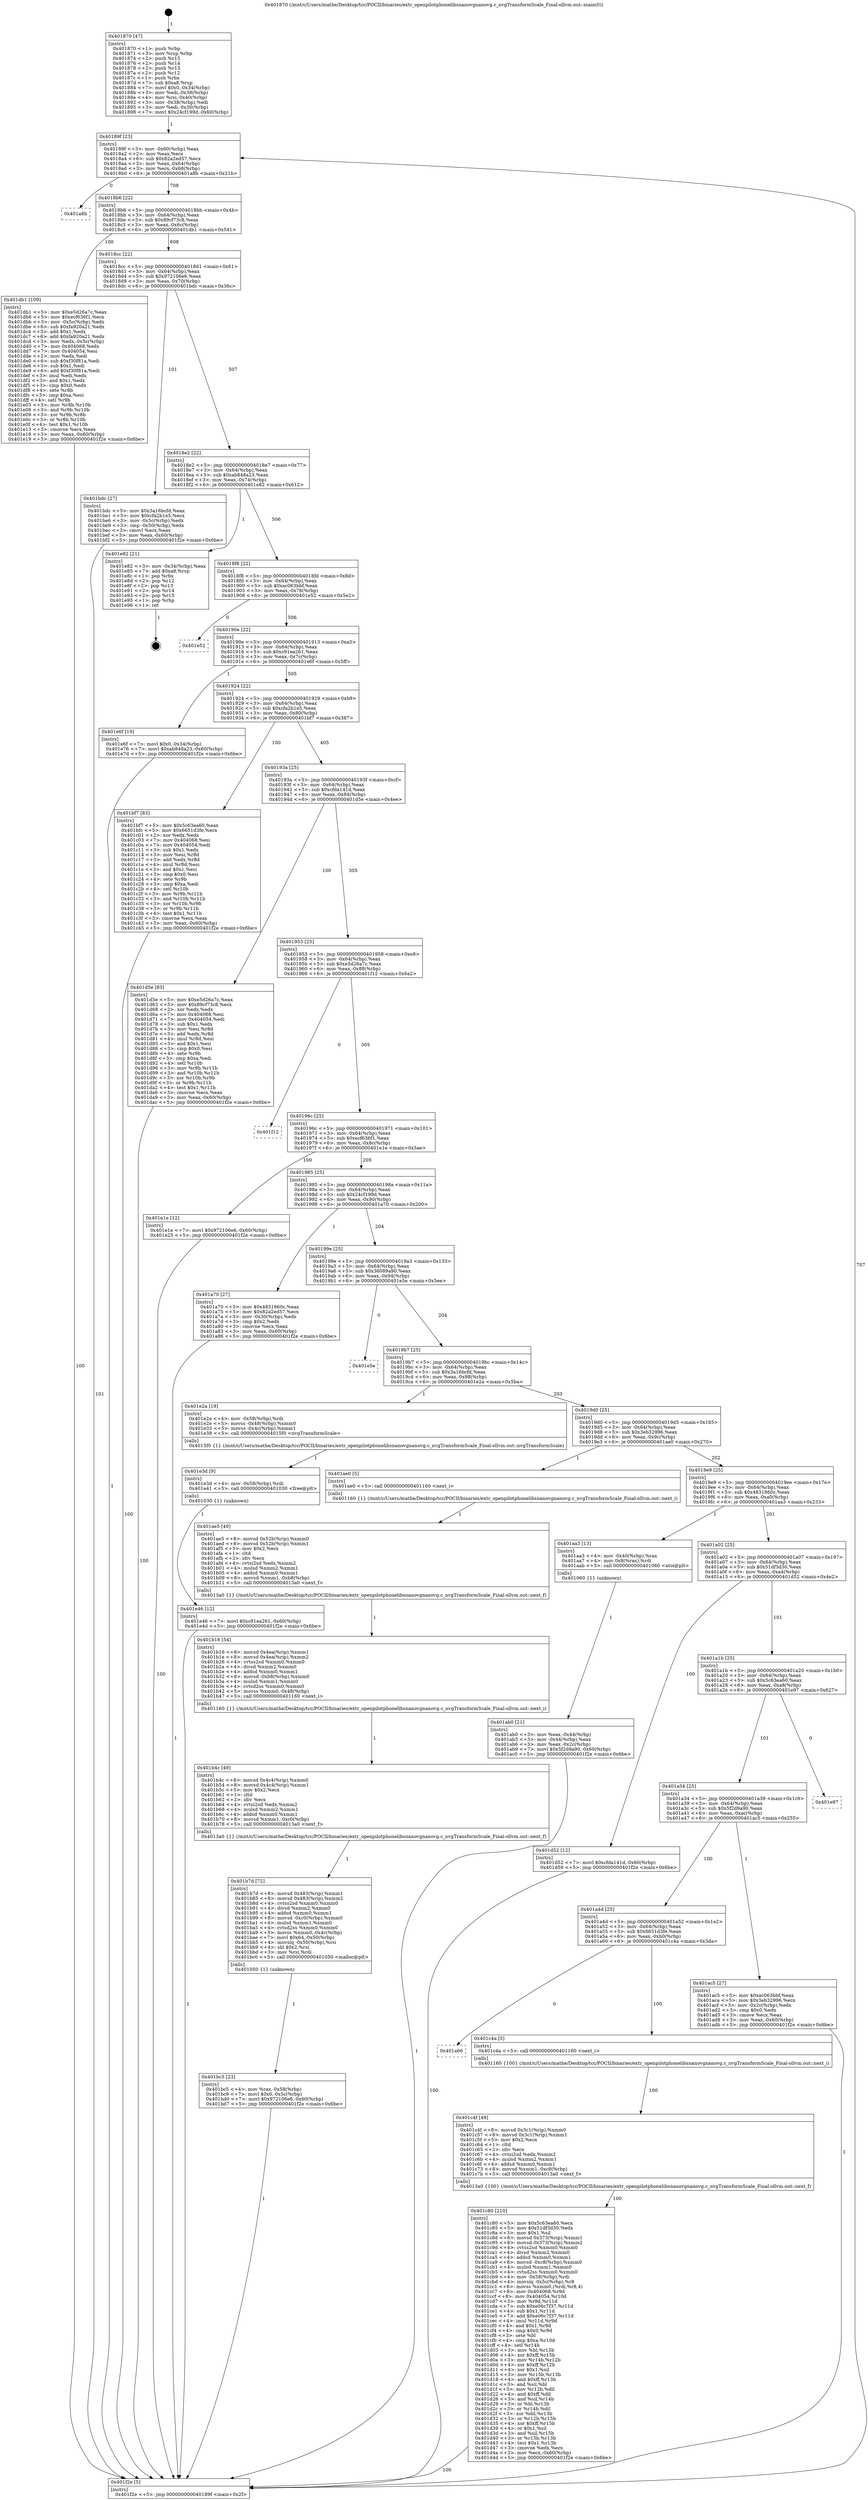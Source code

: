 digraph "0x401870" {
  label = "0x401870 (/mnt/c/Users/mathe/Desktop/tcc/POCII/binaries/extr_openpilotphonelibsnanovgnanovg.c_nvgTransformScale_Final-ollvm.out::main(0))"
  labelloc = "t"
  node[shape=record]

  Entry [label="",width=0.3,height=0.3,shape=circle,fillcolor=black,style=filled]
  "0x40189f" [label="{
     0x40189f [23]\l
     | [instrs]\l
     &nbsp;&nbsp;0x40189f \<+3\>: mov -0x60(%rbp),%eax\l
     &nbsp;&nbsp;0x4018a2 \<+2\>: mov %eax,%ecx\l
     &nbsp;&nbsp;0x4018a4 \<+6\>: sub $0x82a2ed57,%ecx\l
     &nbsp;&nbsp;0x4018aa \<+3\>: mov %eax,-0x64(%rbp)\l
     &nbsp;&nbsp;0x4018ad \<+3\>: mov %ecx,-0x68(%rbp)\l
     &nbsp;&nbsp;0x4018b0 \<+6\>: je 0000000000401a8b \<main+0x21b\>\l
  }"]
  "0x401a8b" [label="{
     0x401a8b\l
  }", style=dashed]
  "0x4018b6" [label="{
     0x4018b6 [22]\l
     | [instrs]\l
     &nbsp;&nbsp;0x4018b6 \<+5\>: jmp 00000000004018bb \<main+0x4b\>\l
     &nbsp;&nbsp;0x4018bb \<+3\>: mov -0x64(%rbp),%eax\l
     &nbsp;&nbsp;0x4018be \<+5\>: sub $0x89cf73c8,%eax\l
     &nbsp;&nbsp;0x4018c3 \<+3\>: mov %eax,-0x6c(%rbp)\l
     &nbsp;&nbsp;0x4018c6 \<+6\>: je 0000000000401db1 \<main+0x541\>\l
  }"]
  Exit [label="",width=0.3,height=0.3,shape=circle,fillcolor=black,style=filled,peripheries=2]
  "0x401db1" [label="{
     0x401db1 [109]\l
     | [instrs]\l
     &nbsp;&nbsp;0x401db1 \<+5\>: mov $0xe5d26a7c,%eax\l
     &nbsp;&nbsp;0x401db6 \<+5\>: mov $0xecf636f1,%ecx\l
     &nbsp;&nbsp;0x401dbb \<+3\>: mov -0x5c(%rbp),%edx\l
     &nbsp;&nbsp;0x401dbe \<+6\>: sub $0xfa920a21,%edx\l
     &nbsp;&nbsp;0x401dc4 \<+3\>: add $0x1,%edx\l
     &nbsp;&nbsp;0x401dc7 \<+6\>: add $0xfa920a21,%edx\l
     &nbsp;&nbsp;0x401dcd \<+3\>: mov %edx,-0x5c(%rbp)\l
     &nbsp;&nbsp;0x401dd0 \<+7\>: mov 0x404068,%edx\l
     &nbsp;&nbsp;0x401dd7 \<+7\>: mov 0x404054,%esi\l
     &nbsp;&nbsp;0x401dde \<+2\>: mov %edx,%edi\l
     &nbsp;&nbsp;0x401de0 \<+6\>: sub $0xf30f81a,%edi\l
     &nbsp;&nbsp;0x401de6 \<+3\>: sub $0x1,%edi\l
     &nbsp;&nbsp;0x401de9 \<+6\>: add $0xf30f81a,%edi\l
     &nbsp;&nbsp;0x401def \<+3\>: imul %edi,%edx\l
     &nbsp;&nbsp;0x401df2 \<+3\>: and $0x1,%edx\l
     &nbsp;&nbsp;0x401df5 \<+3\>: cmp $0x0,%edx\l
     &nbsp;&nbsp;0x401df8 \<+4\>: sete %r8b\l
     &nbsp;&nbsp;0x401dfc \<+3\>: cmp $0xa,%esi\l
     &nbsp;&nbsp;0x401dff \<+4\>: setl %r9b\l
     &nbsp;&nbsp;0x401e03 \<+3\>: mov %r8b,%r10b\l
     &nbsp;&nbsp;0x401e06 \<+3\>: and %r9b,%r10b\l
     &nbsp;&nbsp;0x401e09 \<+3\>: xor %r9b,%r8b\l
     &nbsp;&nbsp;0x401e0c \<+3\>: or %r8b,%r10b\l
     &nbsp;&nbsp;0x401e0f \<+4\>: test $0x1,%r10b\l
     &nbsp;&nbsp;0x401e13 \<+3\>: cmovne %ecx,%eax\l
     &nbsp;&nbsp;0x401e16 \<+3\>: mov %eax,-0x60(%rbp)\l
     &nbsp;&nbsp;0x401e19 \<+5\>: jmp 0000000000401f2e \<main+0x6be\>\l
  }"]
  "0x4018cc" [label="{
     0x4018cc [22]\l
     | [instrs]\l
     &nbsp;&nbsp;0x4018cc \<+5\>: jmp 00000000004018d1 \<main+0x61\>\l
     &nbsp;&nbsp;0x4018d1 \<+3\>: mov -0x64(%rbp),%eax\l
     &nbsp;&nbsp;0x4018d4 \<+5\>: sub $0x972106e6,%eax\l
     &nbsp;&nbsp;0x4018d9 \<+3\>: mov %eax,-0x70(%rbp)\l
     &nbsp;&nbsp;0x4018dc \<+6\>: je 0000000000401bdc \<main+0x36c\>\l
  }"]
  "0x401e46" [label="{
     0x401e46 [12]\l
     | [instrs]\l
     &nbsp;&nbsp;0x401e46 \<+7\>: movl $0xc91ea261,-0x60(%rbp)\l
     &nbsp;&nbsp;0x401e4d \<+5\>: jmp 0000000000401f2e \<main+0x6be\>\l
  }"]
  "0x401bdc" [label="{
     0x401bdc [27]\l
     | [instrs]\l
     &nbsp;&nbsp;0x401bdc \<+5\>: mov $0x3a16bcfd,%eax\l
     &nbsp;&nbsp;0x401be1 \<+5\>: mov $0xcfa2b1e5,%ecx\l
     &nbsp;&nbsp;0x401be6 \<+3\>: mov -0x5c(%rbp),%edx\l
     &nbsp;&nbsp;0x401be9 \<+3\>: cmp -0x50(%rbp),%edx\l
     &nbsp;&nbsp;0x401bec \<+3\>: cmovl %ecx,%eax\l
     &nbsp;&nbsp;0x401bef \<+3\>: mov %eax,-0x60(%rbp)\l
     &nbsp;&nbsp;0x401bf2 \<+5\>: jmp 0000000000401f2e \<main+0x6be\>\l
  }"]
  "0x4018e2" [label="{
     0x4018e2 [22]\l
     | [instrs]\l
     &nbsp;&nbsp;0x4018e2 \<+5\>: jmp 00000000004018e7 \<main+0x77\>\l
     &nbsp;&nbsp;0x4018e7 \<+3\>: mov -0x64(%rbp),%eax\l
     &nbsp;&nbsp;0x4018ea \<+5\>: sub $0xab848a23,%eax\l
     &nbsp;&nbsp;0x4018ef \<+3\>: mov %eax,-0x74(%rbp)\l
     &nbsp;&nbsp;0x4018f2 \<+6\>: je 0000000000401e82 \<main+0x612\>\l
  }"]
  "0x401e3d" [label="{
     0x401e3d [9]\l
     | [instrs]\l
     &nbsp;&nbsp;0x401e3d \<+4\>: mov -0x58(%rbp),%rdi\l
     &nbsp;&nbsp;0x401e41 \<+5\>: call 0000000000401030 \<free@plt\>\l
     | [calls]\l
     &nbsp;&nbsp;0x401030 \{1\} (unknown)\l
  }"]
  "0x401e82" [label="{
     0x401e82 [21]\l
     | [instrs]\l
     &nbsp;&nbsp;0x401e82 \<+3\>: mov -0x34(%rbp),%eax\l
     &nbsp;&nbsp;0x401e85 \<+7\>: add $0xa8,%rsp\l
     &nbsp;&nbsp;0x401e8c \<+1\>: pop %rbx\l
     &nbsp;&nbsp;0x401e8d \<+2\>: pop %r12\l
     &nbsp;&nbsp;0x401e8f \<+2\>: pop %r13\l
     &nbsp;&nbsp;0x401e91 \<+2\>: pop %r14\l
     &nbsp;&nbsp;0x401e93 \<+2\>: pop %r15\l
     &nbsp;&nbsp;0x401e95 \<+1\>: pop %rbp\l
     &nbsp;&nbsp;0x401e96 \<+1\>: ret\l
  }"]
  "0x4018f8" [label="{
     0x4018f8 [22]\l
     | [instrs]\l
     &nbsp;&nbsp;0x4018f8 \<+5\>: jmp 00000000004018fd \<main+0x8d\>\l
     &nbsp;&nbsp;0x4018fd \<+3\>: mov -0x64(%rbp),%eax\l
     &nbsp;&nbsp;0x401900 \<+5\>: sub $0xac063bbf,%eax\l
     &nbsp;&nbsp;0x401905 \<+3\>: mov %eax,-0x78(%rbp)\l
     &nbsp;&nbsp;0x401908 \<+6\>: je 0000000000401e52 \<main+0x5e2\>\l
  }"]
  "0x401c80" [label="{
     0x401c80 [210]\l
     | [instrs]\l
     &nbsp;&nbsp;0x401c80 \<+5\>: mov $0x5c63ea60,%ecx\l
     &nbsp;&nbsp;0x401c85 \<+5\>: mov $0x51df3d30,%edx\l
     &nbsp;&nbsp;0x401c8a \<+3\>: mov $0x1,%sil\l
     &nbsp;&nbsp;0x401c8d \<+8\>: movsd 0x373(%rip),%xmm1\l
     &nbsp;&nbsp;0x401c95 \<+8\>: movsd 0x373(%rip),%xmm2\l
     &nbsp;&nbsp;0x401c9d \<+4\>: cvtss2sd %xmm0,%xmm0\l
     &nbsp;&nbsp;0x401ca1 \<+4\>: divsd %xmm2,%xmm0\l
     &nbsp;&nbsp;0x401ca5 \<+4\>: addsd %xmm0,%xmm1\l
     &nbsp;&nbsp;0x401ca9 \<+8\>: movsd -0xc8(%rbp),%xmm0\l
     &nbsp;&nbsp;0x401cb1 \<+4\>: mulsd %xmm1,%xmm0\l
     &nbsp;&nbsp;0x401cb5 \<+4\>: cvtsd2ss %xmm0,%xmm0\l
     &nbsp;&nbsp;0x401cb9 \<+4\>: mov -0x58(%rbp),%rdi\l
     &nbsp;&nbsp;0x401cbd \<+4\>: movslq -0x5c(%rbp),%r8\l
     &nbsp;&nbsp;0x401cc1 \<+6\>: movss %xmm0,(%rdi,%r8,4)\l
     &nbsp;&nbsp;0x401cc7 \<+8\>: mov 0x404068,%r9d\l
     &nbsp;&nbsp;0x401ccf \<+8\>: mov 0x404054,%r10d\l
     &nbsp;&nbsp;0x401cd7 \<+3\>: mov %r9d,%r11d\l
     &nbsp;&nbsp;0x401cda \<+7\>: sub $0xe06c7f37,%r11d\l
     &nbsp;&nbsp;0x401ce1 \<+4\>: sub $0x1,%r11d\l
     &nbsp;&nbsp;0x401ce5 \<+7\>: add $0xe06c7f37,%r11d\l
     &nbsp;&nbsp;0x401cec \<+4\>: imul %r11d,%r9d\l
     &nbsp;&nbsp;0x401cf0 \<+4\>: and $0x1,%r9d\l
     &nbsp;&nbsp;0x401cf4 \<+4\>: cmp $0x0,%r9d\l
     &nbsp;&nbsp;0x401cf8 \<+3\>: sete %bl\l
     &nbsp;&nbsp;0x401cfb \<+4\>: cmp $0xa,%r10d\l
     &nbsp;&nbsp;0x401cff \<+4\>: setl %r14b\l
     &nbsp;&nbsp;0x401d03 \<+3\>: mov %bl,%r15b\l
     &nbsp;&nbsp;0x401d06 \<+4\>: xor $0xff,%r15b\l
     &nbsp;&nbsp;0x401d0a \<+3\>: mov %r14b,%r12b\l
     &nbsp;&nbsp;0x401d0d \<+4\>: xor $0xff,%r12b\l
     &nbsp;&nbsp;0x401d11 \<+4\>: xor $0x1,%sil\l
     &nbsp;&nbsp;0x401d15 \<+3\>: mov %r15b,%r13b\l
     &nbsp;&nbsp;0x401d18 \<+4\>: and $0xff,%r13b\l
     &nbsp;&nbsp;0x401d1c \<+3\>: and %sil,%bl\l
     &nbsp;&nbsp;0x401d1f \<+3\>: mov %r12b,%dil\l
     &nbsp;&nbsp;0x401d22 \<+4\>: and $0xff,%dil\l
     &nbsp;&nbsp;0x401d26 \<+3\>: and %sil,%r14b\l
     &nbsp;&nbsp;0x401d29 \<+3\>: or %bl,%r13b\l
     &nbsp;&nbsp;0x401d2c \<+3\>: or %r14b,%dil\l
     &nbsp;&nbsp;0x401d2f \<+3\>: xor %dil,%r13b\l
     &nbsp;&nbsp;0x401d32 \<+3\>: or %r12b,%r15b\l
     &nbsp;&nbsp;0x401d35 \<+4\>: xor $0xff,%r15b\l
     &nbsp;&nbsp;0x401d39 \<+4\>: or $0x1,%sil\l
     &nbsp;&nbsp;0x401d3d \<+3\>: and %sil,%r15b\l
     &nbsp;&nbsp;0x401d40 \<+3\>: or %r15b,%r13b\l
     &nbsp;&nbsp;0x401d43 \<+4\>: test $0x1,%r13b\l
     &nbsp;&nbsp;0x401d47 \<+3\>: cmovne %edx,%ecx\l
     &nbsp;&nbsp;0x401d4a \<+3\>: mov %ecx,-0x60(%rbp)\l
     &nbsp;&nbsp;0x401d4d \<+5\>: jmp 0000000000401f2e \<main+0x6be\>\l
  }"]
  "0x401e52" [label="{
     0x401e52\l
  }", style=dashed]
  "0x40190e" [label="{
     0x40190e [22]\l
     | [instrs]\l
     &nbsp;&nbsp;0x40190e \<+5\>: jmp 0000000000401913 \<main+0xa3\>\l
     &nbsp;&nbsp;0x401913 \<+3\>: mov -0x64(%rbp),%eax\l
     &nbsp;&nbsp;0x401916 \<+5\>: sub $0xc91ea261,%eax\l
     &nbsp;&nbsp;0x40191b \<+3\>: mov %eax,-0x7c(%rbp)\l
     &nbsp;&nbsp;0x40191e \<+6\>: je 0000000000401e6f \<main+0x5ff\>\l
  }"]
  "0x401c4f" [label="{
     0x401c4f [49]\l
     | [instrs]\l
     &nbsp;&nbsp;0x401c4f \<+8\>: movsd 0x3c1(%rip),%xmm0\l
     &nbsp;&nbsp;0x401c57 \<+8\>: movsd 0x3c1(%rip),%xmm1\l
     &nbsp;&nbsp;0x401c5f \<+5\>: mov $0x2,%ecx\l
     &nbsp;&nbsp;0x401c64 \<+1\>: cltd\l
     &nbsp;&nbsp;0x401c65 \<+2\>: idiv %ecx\l
     &nbsp;&nbsp;0x401c67 \<+4\>: cvtsi2sd %edx,%xmm2\l
     &nbsp;&nbsp;0x401c6b \<+4\>: mulsd %xmm2,%xmm1\l
     &nbsp;&nbsp;0x401c6f \<+4\>: addsd %xmm0,%xmm1\l
     &nbsp;&nbsp;0x401c73 \<+8\>: movsd %xmm1,-0xc8(%rbp)\l
     &nbsp;&nbsp;0x401c7b \<+5\>: call 00000000004013a0 \<next_f\>\l
     | [calls]\l
     &nbsp;&nbsp;0x4013a0 \{100\} (/mnt/c/Users/mathe/Desktop/tcc/POCII/binaries/extr_openpilotphonelibsnanovgnanovg.c_nvgTransformScale_Final-ollvm.out::next_f)\l
  }"]
  "0x401e6f" [label="{
     0x401e6f [19]\l
     | [instrs]\l
     &nbsp;&nbsp;0x401e6f \<+7\>: movl $0x0,-0x34(%rbp)\l
     &nbsp;&nbsp;0x401e76 \<+7\>: movl $0xab848a23,-0x60(%rbp)\l
     &nbsp;&nbsp;0x401e7d \<+5\>: jmp 0000000000401f2e \<main+0x6be\>\l
  }"]
  "0x401924" [label="{
     0x401924 [22]\l
     | [instrs]\l
     &nbsp;&nbsp;0x401924 \<+5\>: jmp 0000000000401929 \<main+0xb9\>\l
     &nbsp;&nbsp;0x401929 \<+3\>: mov -0x64(%rbp),%eax\l
     &nbsp;&nbsp;0x40192c \<+5\>: sub $0xcfa2b1e5,%eax\l
     &nbsp;&nbsp;0x401931 \<+3\>: mov %eax,-0x80(%rbp)\l
     &nbsp;&nbsp;0x401934 \<+6\>: je 0000000000401bf7 \<main+0x387\>\l
  }"]
  "0x401a66" [label="{
     0x401a66\l
  }", style=dashed]
  "0x401bf7" [label="{
     0x401bf7 [83]\l
     | [instrs]\l
     &nbsp;&nbsp;0x401bf7 \<+5\>: mov $0x5c63ea60,%eax\l
     &nbsp;&nbsp;0x401bfc \<+5\>: mov $0x6651d3fe,%ecx\l
     &nbsp;&nbsp;0x401c01 \<+2\>: xor %edx,%edx\l
     &nbsp;&nbsp;0x401c03 \<+7\>: mov 0x404068,%esi\l
     &nbsp;&nbsp;0x401c0a \<+7\>: mov 0x404054,%edi\l
     &nbsp;&nbsp;0x401c11 \<+3\>: sub $0x1,%edx\l
     &nbsp;&nbsp;0x401c14 \<+3\>: mov %esi,%r8d\l
     &nbsp;&nbsp;0x401c17 \<+3\>: add %edx,%r8d\l
     &nbsp;&nbsp;0x401c1a \<+4\>: imul %r8d,%esi\l
     &nbsp;&nbsp;0x401c1e \<+3\>: and $0x1,%esi\l
     &nbsp;&nbsp;0x401c21 \<+3\>: cmp $0x0,%esi\l
     &nbsp;&nbsp;0x401c24 \<+4\>: sete %r9b\l
     &nbsp;&nbsp;0x401c28 \<+3\>: cmp $0xa,%edi\l
     &nbsp;&nbsp;0x401c2b \<+4\>: setl %r10b\l
     &nbsp;&nbsp;0x401c2f \<+3\>: mov %r9b,%r11b\l
     &nbsp;&nbsp;0x401c32 \<+3\>: and %r10b,%r11b\l
     &nbsp;&nbsp;0x401c35 \<+3\>: xor %r10b,%r9b\l
     &nbsp;&nbsp;0x401c38 \<+3\>: or %r9b,%r11b\l
     &nbsp;&nbsp;0x401c3b \<+4\>: test $0x1,%r11b\l
     &nbsp;&nbsp;0x401c3f \<+3\>: cmovne %ecx,%eax\l
     &nbsp;&nbsp;0x401c42 \<+3\>: mov %eax,-0x60(%rbp)\l
     &nbsp;&nbsp;0x401c45 \<+5\>: jmp 0000000000401f2e \<main+0x6be\>\l
  }"]
  "0x40193a" [label="{
     0x40193a [25]\l
     | [instrs]\l
     &nbsp;&nbsp;0x40193a \<+5\>: jmp 000000000040193f \<main+0xcf\>\l
     &nbsp;&nbsp;0x40193f \<+3\>: mov -0x64(%rbp),%eax\l
     &nbsp;&nbsp;0x401942 \<+5\>: sub $0xcfda141d,%eax\l
     &nbsp;&nbsp;0x401947 \<+6\>: mov %eax,-0x84(%rbp)\l
     &nbsp;&nbsp;0x40194d \<+6\>: je 0000000000401d5e \<main+0x4ee\>\l
  }"]
  "0x401c4a" [label="{
     0x401c4a [5]\l
     | [instrs]\l
     &nbsp;&nbsp;0x401c4a \<+5\>: call 0000000000401160 \<next_i\>\l
     | [calls]\l
     &nbsp;&nbsp;0x401160 \{100\} (/mnt/c/Users/mathe/Desktop/tcc/POCII/binaries/extr_openpilotphonelibsnanovgnanovg.c_nvgTransformScale_Final-ollvm.out::next_i)\l
  }"]
  "0x401d5e" [label="{
     0x401d5e [83]\l
     | [instrs]\l
     &nbsp;&nbsp;0x401d5e \<+5\>: mov $0xe5d26a7c,%eax\l
     &nbsp;&nbsp;0x401d63 \<+5\>: mov $0x89cf73c8,%ecx\l
     &nbsp;&nbsp;0x401d68 \<+2\>: xor %edx,%edx\l
     &nbsp;&nbsp;0x401d6a \<+7\>: mov 0x404068,%esi\l
     &nbsp;&nbsp;0x401d71 \<+7\>: mov 0x404054,%edi\l
     &nbsp;&nbsp;0x401d78 \<+3\>: sub $0x1,%edx\l
     &nbsp;&nbsp;0x401d7b \<+3\>: mov %esi,%r8d\l
     &nbsp;&nbsp;0x401d7e \<+3\>: add %edx,%r8d\l
     &nbsp;&nbsp;0x401d81 \<+4\>: imul %r8d,%esi\l
     &nbsp;&nbsp;0x401d85 \<+3\>: and $0x1,%esi\l
     &nbsp;&nbsp;0x401d88 \<+3\>: cmp $0x0,%esi\l
     &nbsp;&nbsp;0x401d8b \<+4\>: sete %r9b\l
     &nbsp;&nbsp;0x401d8f \<+3\>: cmp $0xa,%edi\l
     &nbsp;&nbsp;0x401d92 \<+4\>: setl %r10b\l
     &nbsp;&nbsp;0x401d96 \<+3\>: mov %r9b,%r11b\l
     &nbsp;&nbsp;0x401d99 \<+3\>: and %r10b,%r11b\l
     &nbsp;&nbsp;0x401d9c \<+3\>: xor %r10b,%r9b\l
     &nbsp;&nbsp;0x401d9f \<+3\>: or %r9b,%r11b\l
     &nbsp;&nbsp;0x401da2 \<+4\>: test $0x1,%r11b\l
     &nbsp;&nbsp;0x401da6 \<+3\>: cmovne %ecx,%eax\l
     &nbsp;&nbsp;0x401da9 \<+3\>: mov %eax,-0x60(%rbp)\l
     &nbsp;&nbsp;0x401dac \<+5\>: jmp 0000000000401f2e \<main+0x6be\>\l
  }"]
  "0x401953" [label="{
     0x401953 [25]\l
     | [instrs]\l
     &nbsp;&nbsp;0x401953 \<+5\>: jmp 0000000000401958 \<main+0xe8\>\l
     &nbsp;&nbsp;0x401958 \<+3\>: mov -0x64(%rbp),%eax\l
     &nbsp;&nbsp;0x40195b \<+5\>: sub $0xe5d26a7c,%eax\l
     &nbsp;&nbsp;0x401960 \<+6\>: mov %eax,-0x88(%rbp)\l
     &nbsp;&nbsp;0x401966 \<+6\>: je 0000000000401f12 \<main+0x6a2\>\l
  }"]
  "0x401bc5" [label="{
     0x401bc5 [23]\l
     | [instrs]\l
     &nbsp;&nbsp;0x401bc5 \<+4\>: mov %rax,-0x58(%rbp)\l
     &nbsp;&nbsp;0x401bc9 \<+7\>: movl $0x0,-0x5c(%rbp)\l
     &nbsp;&nbsp;0x401bd0 \<+7\>: movl $0x972106e6,-0x60(%rbp)\l
     &nbsp;&nbsp;0x401bd7 \<+5\>: jmp 0000000000401f2e \<main+0x6be\>\l
  }"]
  "0x401f12" [label="{
     0x401f12\l
  }", style=dashed]
  "0x40196c" [label="{
     0x40196c [25]\l
     | [instrs]\l
     &nbsp;&nbsp;0x40196c \<+5\>: jmp 0000000000401971 \<main+0x101\>\l
     &nbsp;&nbsp;0x401971 \<+3\>: mov -0x64(%rbp),%eax\l
     &nbsp;&nbsp;0x401974 \<+5\>: sub $0xecf636f1,%eax\l
     &nbsp;&nbsp;0x401979 \<+6\>: mov %eax,-0x8c(%rbp)\l
     &nbsp;&nbsp;0x40197f \<+6\>: je 0000000000401e1e \<main+0x5ae\>\l
  }"]
  "0x401b7d" [label="{
     0x401b7d [72]\l
     | [instrs]\l
     &nbsp;&nbsp;0x401b7d \<+8\>: movsd 0x483(%rip),%xmm1\l
     &nbsp;&nbsp;0x401b85 \<+8\>: movsd 0x483(%rip),%xmm2\l
     &nbsp;&nbsp;0x401b8d \<+4\>: cvtss2sd %xmm0,%xmm0\l
     &nbsp;&nbsp;0x401b91 \<+4\>: divsd %xmm2,%xmm0\l
     &nbsp;&nbsp;0x401b95 \<+4\>: addsd %xmm0,%xmm1\l
     &nbsp;&nbsp;0x401b99 \<+8\>: movsd -0xc0(%rbp),%xmm0\l
     &nbsp;&nbsp;0x401ba1 \<+4\>: mulsd %xmm1,%xmm0\l
     &nbsp;&nbsp;0x401ba5 \<+4\>: cvtsd2ss %xmm0,%xmm0\l
     &nbsp;&nbsp;0x401ba9 \<+5\>: movss %xmm0,-0x4c(%rbp)\l
     &nbsp;&nbsp;0x401bae \<+7\>: movl $0x64,-0x50(%rbp)\l
     &nbsp;&nbsp;0x401bb5 \<+4\>: movslq -0x50(%rbp),%rsi\l
     &nbsp;&nbsp;0x401bb9 \<+4\>: shl $0x2,%rsi\l
     &nbsp;&nbsp;0x401bbd \<+3\>: mov %rsi,%rdi\l
     &nbsp;&nbsp;0x401bc0 \<+5\>: call 0000000000401050 \<malloc@plt\>\l
     | [calls]\l
     &nbsp;&nbsp;0x401050 \{1\} (unknown)\l
  }"]
  "0x401e1e" [label="{
     0x401e1e [12]\l
     | [instrs]\l
     &nbsp;&nbsp;0x401e1e \<+7\>: movl $0x972106e6,-0x60(%rbp)\l
     &nbsp;&nbsp;0x401e25 \<+5\>: jmp 0000000000401f2e \<main+0x6be\>\l
  }"]
  "0x401985" [label="{
     0x401985 [25]\l
     | [instrs]\l
     &nbsp;&nbsp;0x401985 \<+5\>: jmp 000000000040198a \<main+0x11a\>\l
     &nbsp;&nbsp;0x40198a \<+3\>: mov -0x64(%rbp),%eax\l
     &nbsp;&nbsp;0x40198d \<+5\>: sub $0x24cf199d,%eax\l
     &nbsp;&nbsp;0x401992 \<+6\>: mov %eax,-0x90(%rbp)\l
     &nbsp;&nbsp;0x401998 \<+6\>: je 0000000000401a70 \<main+0x200\>\l
  }"]
  "0x401b4c" [label="{
     0x401b4c [49]\l
     | [instrs]\l
     &nbsp;&nbsp;0x401b4c \<+8\>: movsd 0x4c4(%rip),%xmm0\l
     &nbsp;&nbsp;0x401b54 \<+8\>: movsd 0x4c4(%rip),%xmm1\l
     &nbsp;&nbsp;0x401b5c \<+5\>: mov $0x2,%ecx\l
     &nbsp;&nbsp;0x401b61 \<+1\>: cltd\l
     &nbsp;&nbsp;0x401b62 \<+2\>: idiv %ecx\l
     &nbsp;&nbsp;0x401b64 \<+4\>: cvtsi2sd %edx,%xmm2\l
     &nbsp;&nbsp;0x401b68 \<+4\>: mulsd %xmm2,%xmm1\l
     &nbsp;&nbsp;0x401b6c \<+4\>: addsd %xmm0,%xmm1\l
     &nbsp;&nbsp;0x401b70 \<+8\>: movsd %xmm1,-0xc0(%rbp)\l
     &nbsp;&nbsp;0x401b78 \<+5\>: call 00000000004013a0 \<next_f\>\l
     | [calls]\l
     &nbsp;&nbsp;0x4013a0 \{1\} (/mnt/c/Users/mathe/Desktop/tcc/POCII/binaries/extr_openpilotphonelibsnanovgnanovg.c_nvgTransformScale_Final-ollvm.out::next_f)\l
  }"]
  "0x401a70" [label="{
     0x401a70 [27]\l
     | [instrs]\l
     &nbsp;&nbsp;0x401a70 \<+5\>: mov $0x4831860c,%eax\l
     &nbsp;&nbsp;0x401a75 \<+5\>: mov $0x82a2ed57,%ecx\l
     &nbsp;&nbsp;0x401a7a \<+3\>: mov -0x30(%rbp),%edx\l
     &nbsp;&nbsp;0x401a7d \<+3\>: cmp $0x2,%edx\l
     &nbsp;&nbsp;0x401a80 \<+3\>: cmovne %ecx,%eax\l
     &nbsp;&nbsp;0x401a83 \<+3\>: mov %eax,-0x60(%rbp)\l
     &nbsp;&nbsp;0x401a86 \<+5\>: jmp 0000000000401f2e \<main+0x6be\>\l
  }"]
  "0x40199e" [label="{
     0x40199e [25]\l
     | [instrs]\l
     &nbsp;&nbsp;0x40199e \<+5\>: jmp 00000000004019a3 \<main+0x133\>\l
     &nbsp;&nbsp;0x4019a3 \<+3\>: mov -0x64(%rbp),%eax\l
     &nbsp;&nbsp;0x4019a6 \<+5\>: sub $0x36089a90,%eax\l
     &nbsp;&nbsp;0x4019ab \<+6\>: mov %eax,-0x94(%rbp)\l
     &nbsp;&nbsp;0x4019b1 \<+6\>: je 0000000000401e5e \<main+0x5ee\>\l
  }"]
  "0x401f2e" [label="{
     0x401f2e [5]\l
     | [instrs]\l
     &nbsp;&nbsp;0x401f2e \<+5\>: jmp 000000000040189f \<main+0x2f\>\l
  }"]
  "0x401870" [label="{
     0x401870 [47]\l
     | [instrs]\l
     &nbsp;&nbsp;0x401870 \<+1\>: push %rbp\l
     &nbsp;&nbsp;0x401871 \<+3\>: mov %rsp,%rbp\l
     &nbsp;&nbsp;0x401874 \<+2\>: push %r15\l
     &nbsp;&nbsp;0x401876 \<+2\>: push %r14\l
     &nbsp;&nbsp;0x401878 \<+2\>: push %r13\l
     &nbsp;&nbsp;0x40187a \<+2\>: push %r12\l
     &nbsp;&nbsp;0x40187c \<+1\>: push %rbx\l
     &nbsp;&nbsp;0x40187d \<+7\>: sub $0xa8,%rsp\l
     &nbsp;&nbsp;0x401884 \<+7\>: movl $0x0,-0x34(%rbp)\l
     &nbsp;&nbsp;0x40188b \<+3\>: mov %edi,-0x38(%rbp)\l
     &nbsp;&nbsp;0x40188e \<+4\>: mov %rsi,-0x40(%rbp)\l
     &nbsp;&nbsp;0x401892 \<+3\>: mov -0x38(%rbp),%edi\l
     &nbsp;&nbsp;0x401895 \<+3\>: mov %edi,-0x30(%rbp)\l
     &nbsp;&nbsp;0x401898 \<+7\>: movl $0x24cf199d,-0x60(%rbp)\l
  }"]
  "0x401b16" [label="{
     0x401b16 [54]\l
     | [instrs]\l
     &nbsp;&nbsp;0x401b16 \<+8\>: movsd 0x4ea(%rip),%xmm1\l
     &nbsp;&nbsp;0x401b1e \<+8\>: movsd 0x4ea(%rip),%xmm2\l
     &nbsp;&nbsp;0x401b26 \<+4\>: cvtss2sd %xmm0,%xmm0\l
     &nbsp;&nbsp;0x401b2a \<+4\>: divsd %xmm2,%xmm0\l
     &nbsp;&nbsp;0x401b2e \<+4\>: addsd %xmm0,%xmm1\l
     &nbsp;&nbsp;0x401b32 \<+8\>: movsd -0xb8(%rbp),%xmm0\l
     &nbsp;&nbsp;0x401b3a \<+4\>: mulsd %xmm1,%xmm0\l
     &nbsp;&nbsp;0x401b3e \<+4\>: cvtsd2ss %xmm0,%xmm0\l
     &nbsp;&nbsp;0x401b42 \<+5\>: movss %xmm0,-0x48(%rbp)\l
     &nbsp;&nbsp;0x401b47 \<+5\>: call 0000000000401160 \<next_i\>\l
     | [calls]\l
     &nbsp;&nbsp;0x401160 \{1\} (/mnt/c/Users/mathe/Desktop/tcc/POCII/binaries/extr_openpilotphonelibsnanovgnanovg.c_nvgTransformScale_Final-ollvm.out::next_i)\l
  }"]
  "0x401e5e" [label="{
     0x401e5e\l
  }", style=dashed]
  "0x4019b7" [label="{
     0x4019b7 [25]\l
     | [instrs]\l
     &nbsp;&nbsp;0x4019b7 \<+5\>: jmp 00000000004019bc \<main+0x14c\>\l
     &nbsp;&nbsp;0x4019bc \<+3\>: mov -0x64(%rbp),%eax\l
     &nbsp;&nbsp;0x4019bf \<+5\>: sub $0x3a16bcfd,%eax\l
     &nbsp;&nbsp;0x4019c4 \<+6\>: mov %eax,-0x98(%rbp)\l
     &nbsp;&nbsp;0x4019ca \<+6\>: je 0000000000401e2a \<main+0x5ba\>\l
  }"]
  "0x401ae5" [label="{
     0x401ae5 [49]\l
     | [instrs]\l
     &nbsp;&nbsp;0x401ae5 \<+8\>: movsd 0x52b(%rip),%xmm0\l
     &nbsp;&nbsp;0x401aed \<+8\>: movsd 0x52b(%rip),%xmm1\l
     &nbsp;&nbsp;0x401af5 \<+5\>: mov $0x2,%ecx\l
     &nbsp;&nbsp;0x401afa \<+1\>: cltd\l
     &nbsp;&nbsp;0x401afb \<+2\>: idiv %ecx\l
     &nbsp;&nbsp;0x401afd \<+4\>: cvtsi2sd %edx,%xmm2\l
     &nbsp;&nbsp;0x401b01 \<+4\>: mulsd %xmm2,%xmm1\l
     &nbsp;&nbsp;0x401b05 \<+4\>: addsd %xmm0,%xmm1\l
     &nbsp;&nbsp;0x401b09 \<+8\>: movsd %xmm1,-0xb8(%rbp)\l
     &nbsp;&nbsp;0x401b11 \<+5\>: call 00000000004013a0 \<next_f\>\l
     | [calls]\l
     &nbsp;&nbsp;0x4013a0 \{1\} (/mnt/c/Users/mathe/Desktop/tcc/POCII/binaries/extr_openpilotphonelibsnanovgnanovg.c_nvgTransformScale_Final-ollvm.out::next_f)\l
  }"]
  "0x401e2a" [label="{
     0x401e2a [19]\l
     | [instrs]\l
     &nbsp;&nbsp;0x401e2a \<+4\>: mov -0x58(%rbp),%rdi\l
     &nbsp;&nbsp;0x401e2e \<+5\>: movss -0x48(%rbp),%xmm0\l
     &nbsp;&nbsp;0x401e33 \<+5\>: movss -0x4c(%rbp),%xmm1\l
     &nbsp;&nbsp;0x401e38 \<+5\>: call 00000000004015f0 \<nvgTransformScale\>\l
     | [calls]\l
     &nbsp;&nbsp;0x4015f0 \{1\} (/mnt/c/Users/mathe/Desktop/tcc/POCII/binaries/extr_openpilotphonelibsnanovgnanovg.c_nvgTransformScale_Final-ollvm.out::nvgTransformScale)\l
  }"]
  "0x4019d0" [label="{
     0x4019d0 [25]\l
     | [instrs]\l
     &nbsp;&nbsp;0x4019d0 \<+5\>: jmp 00000000004019d5 \<main+0x165\>\l
     &nbsp;&nbsp;0x4019d5 \<+3\>: mov -0x64(%rbp),%eax\l
     &nbsp;&nbsp;0x4019d8 \<+5\>: sub $0x3eb32996,%eax\l
     &nbsp;&nbsp;0x4019dd \<+6\>: mov %eax,-0x9c(%rbp)\l
     &nbsp;&nbsp;0x4019e3 \<+6\>: je 0000000000401ae0 \<main+0x270\>\l
  }"]
  "0x401a4d" [label="{
     0x401a4d [25]\l
     | [instrs]\l
     &nbsp;&nbsp;0x401a4d \<+5\>: jmp 0000000000401a52 \<main+0x1e2\>\l
     &nbsp;&nbsp;0x401a52 \<+3\>: mov -0x64(%rbp),%eax\l
     &nbsp;&nbsp;0x401a55 \<+5\>: sub $0x6651d3fe,%eax\l
     &nbsp;&nbsp;0x401a5a \<+6\>: mov %eax,-0xb0(%rbp)\l
     &nbsp;&nbsp;0x401a60 \<+6\>: je 0000000000401c4a \<main+0x3da\>\l
  }"]
  "0x401ae0" [label="{
     0x401ae0 [5]\l
     | [instrs]\l
     &nbsp;&nbsp;0x401ae0 \<+5\>: call 0000000000401160 \<next_i\>\l
     | [calls]\l
     &nbsp;&nbsp;0x401160 \{1\} (/mnt/c/Users/mathe/Desktop/tcc/POCII/binaries/extr_openpilotphonelibsnanovgnanovg.c_nvgTransformScale_Final-ollvm.out::next_i)\l
  }"]
  "0x4019e9" [label="{
     0x4019e9 [25]\l
     | [instrs]\l
     &nbsp;&nbsp;0x4019e9 \<+5\>: jmp 00000000004019ee \<main+0x17e\>\l
     &nbsp;&nbsp;0x4019ee \<+3\>: mov -0x64(%rbp),%eax\l
     &nbsp;&nbsp;0x4019f1 \<+5\>: sub $0x4831860c,%eax\l
     &nbsp;&nbsp;0x4019f6 \<+6\>: mov %eax,-0xa0(%rbp)\l
     &nbsp;&nbsp;0x4019fc \<+6\>: je 0000000000401aa3 \<main+0x233\>\l
  }"]
  "0x401ac5" [label="{
     0x401ac5 [27]\l
     | [instrs]\l
     &nbsp;&nbsp;0x401ac5 \<+5\>: mov $0xac063bbf,%eax\l
     &nbsp;&nbsp;0x401aca \<+5\>: mov $0x3eb32996,%ecx\l
     &nbsp;&nbsp;0x401acf \<+3\>: mov -0x2c(%rbp),%edx\l
     &nbsp;&nbsp;0x401ad2 \<+3\>: cmp $0x0,%edx\l
     &nbsp;&nbsp;0x401ad5 \<+3\>: cmove %ecx,%eax\l
     &nbsp;&nbsp;0x401ad8 \<+3\>: mov %eax,-0x60(%rbp)\l
     &nbsp;&nbsp;0x401adb \<+5\>: jmp 0000000000401f2e \<main+0x6be\>\l
  }"]
  "0x401aa3" [label="{
     0x401aa3 [13]\l
     | [instrs]\l
     &nbsp;&nbsp;0x401aa3 \<+4\>: mov -0x40(%rbp),%rax\l
     &nbsp;&nbsp;0x401aa7 \<+4\>: mov 0x8(%rax),%rdi\l
     &nbsp;&nbsp;0x401aab \<+5\>: call 0000000000401060 \<atoi@plt\>\l
     | [calls]\l
     &nbsp;&nbsp;0x401060 \{1\} (unknown)\l
  }"]
  "0x401a02" [label="{
     0x401a02 [25]\l
     | [instrs]\l
     &nbsp;&nbsp;0x401a02 \<+5\>: jmp 0000000000401a07 \<main+0x197\>\l
     &nbsp;&nbsp;0x401a07 \<+3\>: mov -0x64(%rbp),%eax\l
     &nbsp;&nbsp;0x401a0a \<+5\>: sub $0x51df3d30,%eax\l
     &nbsp;&nbsp;0x401a0f \<+6\>: mov %eax,-0xa4(%rbp)\l
     &nbsp;&nbsp;0x401a15 \<+6\>: je 0000000000401d52 \<main+0x4e2\>\l
  }"]
  "0x401ab0" [label="{
     0x401ab0 [21]\l
     | [instrs]\l
     &nbsp;&nbsp;0x401ab0 \<+3\>: mov %eax,-0x44(%rbp)\l
     &nbsp;&nbsp;0x401ab3 \<+3\>: mov -0x44(%rbp),%eax\l
     &nbsp;&nbsp;0x401ab6 \<+3\>: mov %eax,-0x2c(%rbp)\l
     &nbsp;&nbsp;0x401ab9 \<+7\>: movl $0x5f2d9a90,-0x60(%rbp)\l
     &nbsp;&nbsp;0x401ac0 \<+5\>: jmp 0000000000401f2e \<main+0x6be\>\l
  }"]
  "0x401a34" [label="{
     0x401a34 [25]\l
     | [instrs]\l
     &nbsp;&nbsp;0x401a34 \<+5\>: jmp 0000000000401a39 \<main+0x1c9\>\l
     &nbsp;&nbsp;0x401a39 \<+3\>: mov -0x64(%rbp),%eax\l
     &nbsp;&nbsp;0x401a3c \<+5\>: sub $0x5f2d9a90,%eax\l
     &nbsp;&nbsp;0x401a41 \<+6\>: mov %eax,-0xac(%rbp)\l
     &nbsp;&nbsp;0x401a47 \<+6\>: je 0000000000401ac5 \<main+0x255\>\l
  }"]
  "0x401d52" [label="{
     0x401d52 [12]\l
     | [instrs]\l
     &nbsp;&nbsp;0x401d52 \<+7\>: movl $0xcfda141d,-0x60(%rbp)\l
     &nbsp;&nbsp;0x401d59 \<+5\>: jmp 0000000000401f2e \<main+0x6be\>\l
  }"]
  "0x401a1b" [label="{
     0x401a1b [25]\l
     | [instrs]\l
     &nbsp;&nbsp;0x401a1b \<+5\>: jmp 0000000000401a20 \<main+0x1b0\>\l
     &nbsp;&nbsp;0x401a20 \<+3\>: mov -0x64(%rbp),%eax\l
     &nbsp;&nbsp;0x401a23 \<+5\>: sub $0x5c63ea60,%eax\l
     &nbsp;&nbsp;0x401a28 \<+6\>: mov %eax,-0xa8(%rbp)\l
     &nbsp;&nbsp;0x401a2e \<+6\>: je 0000000000401e97 \<main+0x627\>\l
  }"]
  "0x401e97" [label="{
     0x401e97\l
  }", style=dashed]
  Entry -> "0x401870" [label=" 1"]
  "0x40189f" -> "0x401a8b" [label=" 0"]
  "0x40189f" -> "0x4018b6" [label=" 708"]
  "0x401e82" -> Exit [label=" 1"]
  "0x4018b6" -> "0x401db1" [label=" 100"]
  "0x4018b6" -> "0x4018cc" [label=" 608"]
  "0x401e6f" -> "0x401f2e" [label=" 1"]
  "0x4018cc" -> "0x401bdc" [label=" 101"]
  "0x4018cc" -> "0x4018e2" [label=" 507"]
  "0x401e46" -> "0x401f2e" [label=" 1"]
  "0x4018e2" -> "0x401e82" [label=" 1"]
  "0x4018e2" -> "0x4018f8" [label=" 506"]
  "0x401e3d" -> "0x401e46" [label=" 1"]
  "0x4018f8" -> "0x401e52" [label=" 0"]
  "0x4018f8" -> "0x40190e" [label=" 506"]
  "0x401e2a" -> "0x401e3d" [label=" 1"]
  "0x40190e" -> "0x401e6f" [label=" 1"]
  "0x40190e" -> "0x401924" [label=" 505"]
  "0x401e1e" -> "0x401f2e" [label=" 100"]
  "0x401924" -> "0x401bf7" [label=" 100"]
  "0x401924" -> "0x40193a" [label=" 405"]
  "0x401db1" -> "0x401f2e" [label=" 100"]
  "0x40193a" -> "0x401d5e" [label=" 100"]
  "0x40193a" -> "0x401953" [label=" 305"]
  "0x401d5e" -> "0x401f2e" [label=" 100"]
  "0x401953" -> "0x401f12" [label=" 0"]
  "0x401953" -> "0x40196c" [label=" 305"]
  "0x401c80" -> "0x401f2e" [label=" 100"]
  "0x40196c" -> "0x401e1e" [label=" 100"]
  "0x40196c" -> "0x401985" [label=" 205"]
  "0x401c4f" -> "0x401c80" [label=" 100"]
  "0x401985" -> "0x401a70" [label=" 1"]
  "0x401985" -> "0x40199e" [label=" 204"]
  "0x401a70" -> "0x401f2e" [label=" 1"]
  "0x401870" -> "0x40189f" [label=" 1"]
  "0x401f2e" -> "0x40189f" [label=" 707"]
  "0x401c4a" -> "0x401c4f" [label=" 100"]
  "0x40199e" -> "0x401e5e" [label=" 0"]
  "0x40199e" -> "0x4019b7" [label=" 204"]
  "0x401a4d" -> "0x401a66" [label=" 0"]
  "0x4019b7" -> "0x401e2a" [label=" 1"]
  "0x4019b7" -> "0x4019d0" [label=" 203"]
  "0x401a4d" -> "0x401c4a" [label=" 100"]
  "0x4019d0" -> "0x401ae0" [label=" 1"]
  "0x4019d0" -> "0x4019e9" [label=" 202"]
  "0x401d52" -> "0x401f2e" [label=" 100"]
  "0x4019e9" -> "0x401aa3" [label=" 1"]
  "0x4019e9" -> "0x401a02" [label=" 201"]
  "0x401aa3" -> "0x401ab0" [label=" 1"]
  "0x401ab0" -> "0x401f2e" [label=" 1"]
  "0x401bf7" -> "0x401f2e" [label=" 100"]
  "0x401a02" -> "0x401d52" [label=" 100"]
  "0x401a02" -> "0x401a1b" [label=" 101"]
  "0x401bc5" -> "0x401f2e" [label=" 1"]
  "0x401a1b" -> "0x401e97" [label=" 0"]
  "0x401a1b" -> "0x401a34" [label=" 101"]
  "0x401bdc" -> "0x401f2e" [label=" 101"]
  "0x401a34" -> "0x401ac5" [label=" 1"]
  "0x401a34" -> "0x401a4d" [label=" 100"]
  "0x401ac5" -> "0x401f2e" [label=" 1"]
  "0x401ae0" -> "0x401ae5" [label=" 1"]
  "0x401ae5" -> "0x401b16" [label=" 1"]
  "0x401b16" -> "0x401b4c" [label=" 1"]
  "0x401b4c" -> "0x401b7d" [label=" 1"]
  "0x401b7d" -> "0x401bc5" [label=" 1"]
}
